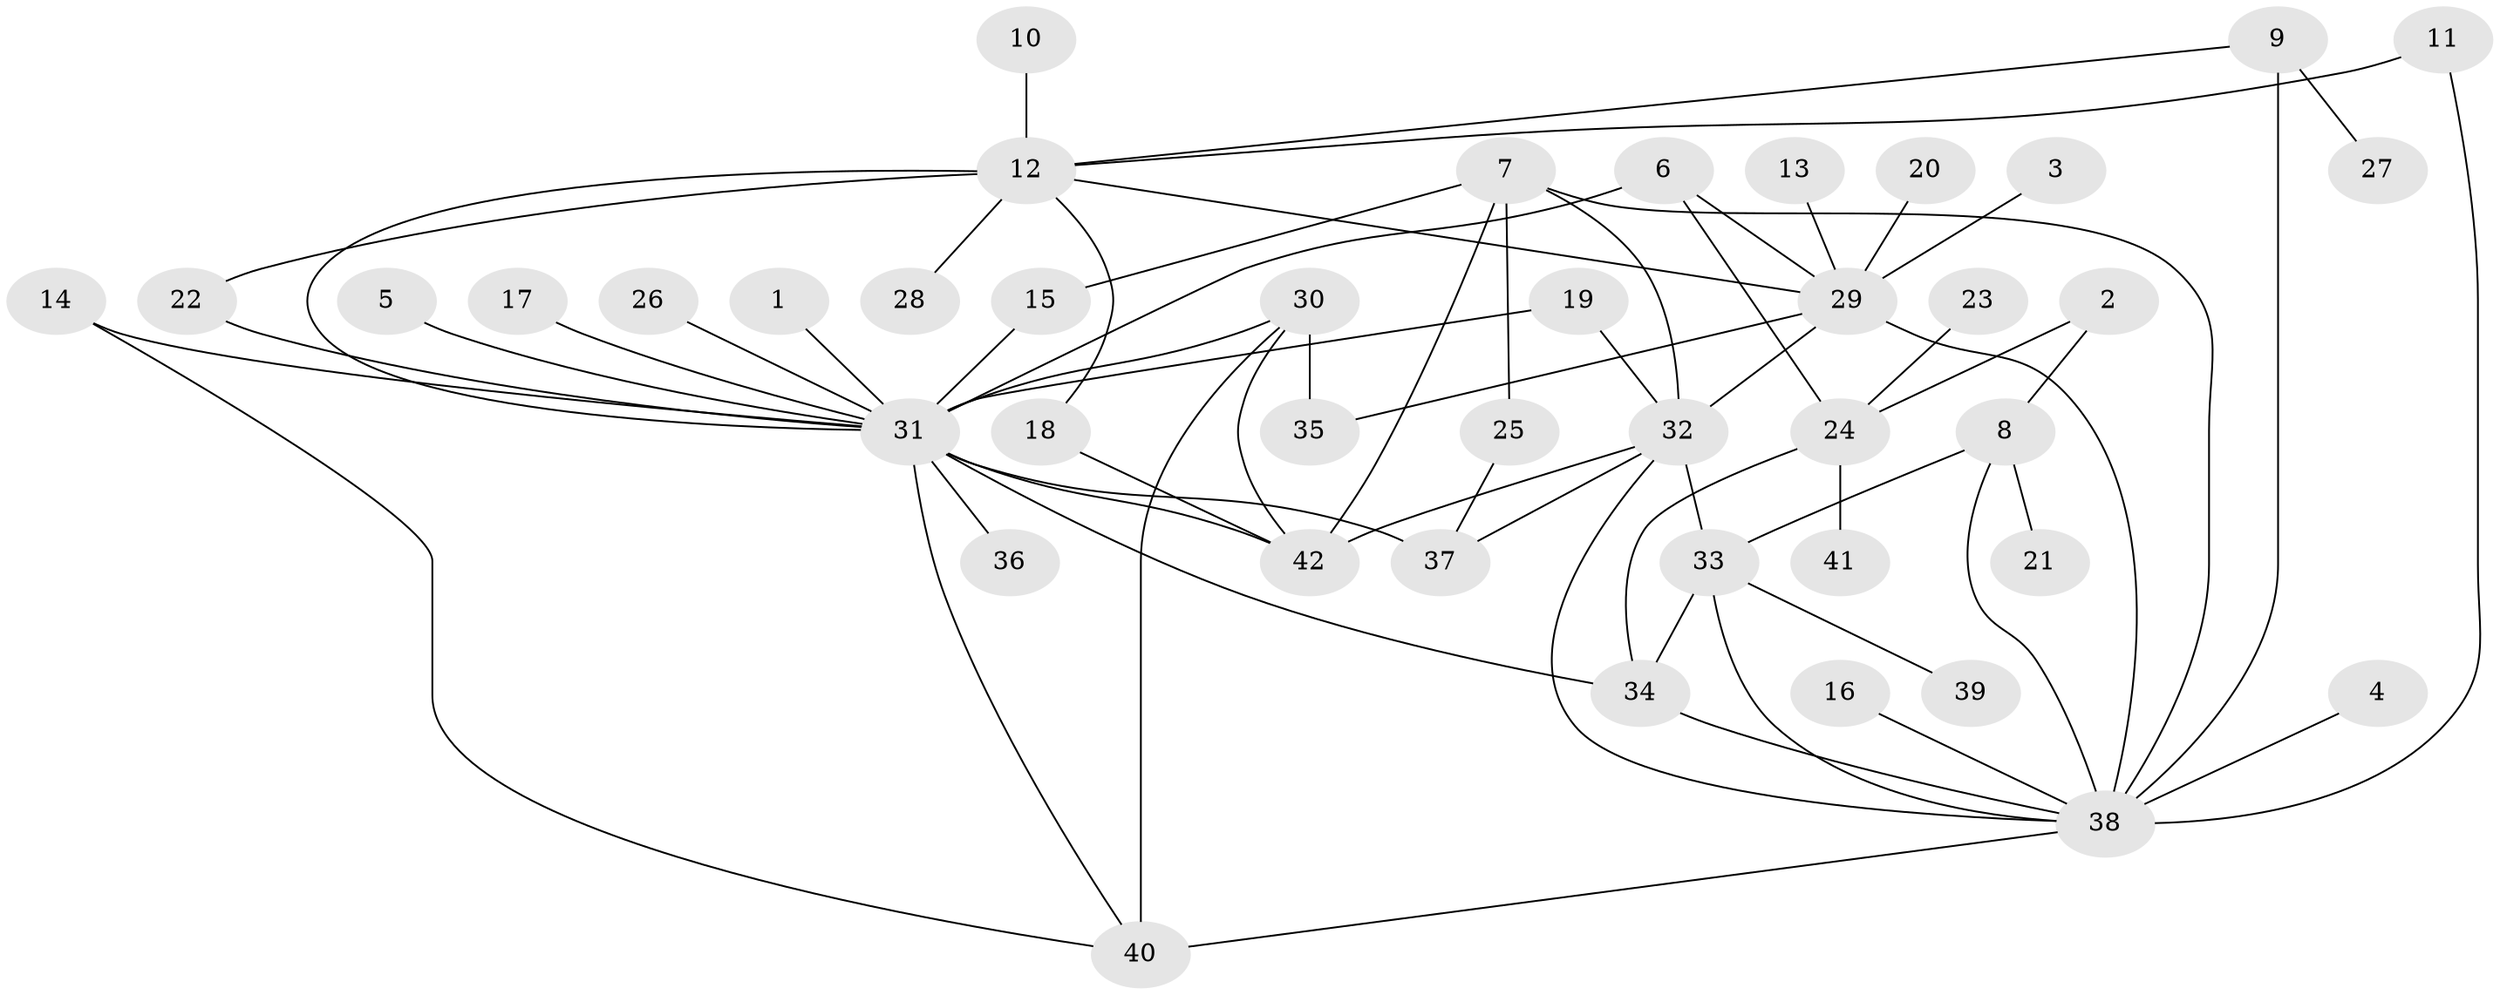// original degree distribution, {15: 0.012048192771084338, 11: 0.012048192771084338, 5: 0.03614457831325301, 6: 0.04819277108433735, 4: 0.060240963855421686, 2: 0.2891566265060241, 1: 0.40963855421686746, 20: 0.012048192771084338, 10: 0.012048192771084338, 3: 0.0963855421686747, 9: 0.012048192771084338}
// Generated by graph-tools (version 1.1) at 2025/01/03/09/25 03:01:56]
// undirected, 42 vertices, 65 edges
graph export_dot {
graph [start="1"]
  node [color=gray90,style=filled];
  1;
  2;
  3;
  4;
  5;
  6;
  7;
  8;
  9;
  10;
  11;
  12;
  13;
  14;
  15;
  16;
  17;
  18;
  19;
  20;
  21;
  22;
  23;
  24;
  25;
  26;
  27;
  28;
  29;
  30;
  31;
  32;
  33;
  34;
  35;
  36;
  37;
  38;
  39;
  40;
  41;
  42;
  1 -- 31 [weight=1.0];
  2 -- 8 [weight=1.0];
  2 -- 24 [weight=1.0];
  3 -- 29 [weight=1.0];
  4 -- 38 [weight=1.0];
  5 -- 31 [weight=1.0];
  6 -- 24 [weight=1.0];
  6 -- 29 [weight=1.0];
  6 -- 31 [weight=1.0];
  7 -- 15 [weight=1.0];
  7 -- 25 [weight=1.0];
  7 -- 32 [weight=2.0];
  7 -- 38 [weight=1.0];
  7 -- 42 [weight=1.0];
  8 -- 21 [weight=1.0];
  8 -- 33 [weight=1.0];
  8 -- 38 [weight=1.0];
  9 -- 12 [weight=1.0];
  9 -- 27 [weight=1.0];
  9 -- 38 [weight=1.0];
  10 -- 12 [weight=1.0];
  11 -- 12 [weight=1.0];
  11 -- 38 [weight=1.0];
  12 -- 18 [weight=1.0];
  12 -- 22 [weight=1.0];
  12 -- 28 [weight=1.0];
  12 -- 29 [weight=1.0];
  12 -- 31 [weight=2.0];
  13 -- 29 [weight=1.0];
  14 -- 31 [weight=1.0];
  14 -- 40 [weight=1.0];
  15 -- 31 [weight=2.0];
  16 -- 38 [weight=1.0];
  17 -- 31 [weight=1.0];
  18 -- 42 [weight=2.0];
  19 -- 31 [weight=1.0];
  19 -- 32 [weight=1.0];
  20 -- 29 [weight=1.0];
  22 -- 31 [weight=1.0];
  23 -- 24 [weight=1.0];
  24 -- 34 [weight=1.0];
  24 -- 41 [weight=1.0];
  25 -- 37 [weight=1.0];
  26 -- 31 [weight=1.0];
  29 -- 32 [weight=2.0];
  29 -- 35 [weight=1.0];
  29 -- 38 [weight=2.0];
  30 -- 31 [weight=1.0];
  30 -- 35 [weight=1.0];
  30 -- 40 [weight=2.0];
  30 -- 42 [weight=1.0];
  31 -- 34 [weight=1.0];
  31 -- 36 [weight=1.0];
  31 -- 37 [weight=1.0];
  31 -- 40 [weight=1.0];
  31 -- 42 [weight=1.0];
  32 -- 33 [weight=1.0];
  32 -- 37 [weight=1.0];
  32 -- 38 [weight=1.0];
  32 -- 42 [weight=1.0];
  33 -- 34 [weight=1.0];
  33 -- 38 [weight=1.0];
  33 -- 39 [weight=1.0];
  34 -- 38 [weight=1.0];
  38 -- 40 [weight=1.0];
}
